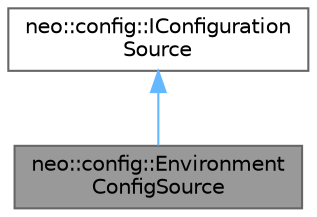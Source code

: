 digraph "neo::config::EnvironmentConfigSource"
{
 // LATEX_PDF_SIZE
  bgcolor="transparent";
  edge [fontname=Helvetica,fontsize=10,labelfontname=Helvetica,labelfontsize=10];
  node [fontname=Helvetica,fontsize=10,shape=box,height=0.2,width=0.4];
  Node1 [id="Node000001",label="neo::config::Environment\lConfigSource",height=0.2,width=0.4,color="gray40", fillcolor="grey60", style="filled", fontcolor="black",tooltip="Environment variables configuration source."];
  Node2 -> Node1 [id="edge2_Node000001_Node000002",dir="back",color="steelblue1",style="solid",tooltip=" "];
  Node2 [id="Node000002",label="neo::config::IConfiguration\lSource",height=0.2,width=0.4,color="gray40", fillcolor="white", style="filled",URL="$classneo_1_1config_1_1_i_configuration_source.html",tooltip="Configuration source interface."];
}
